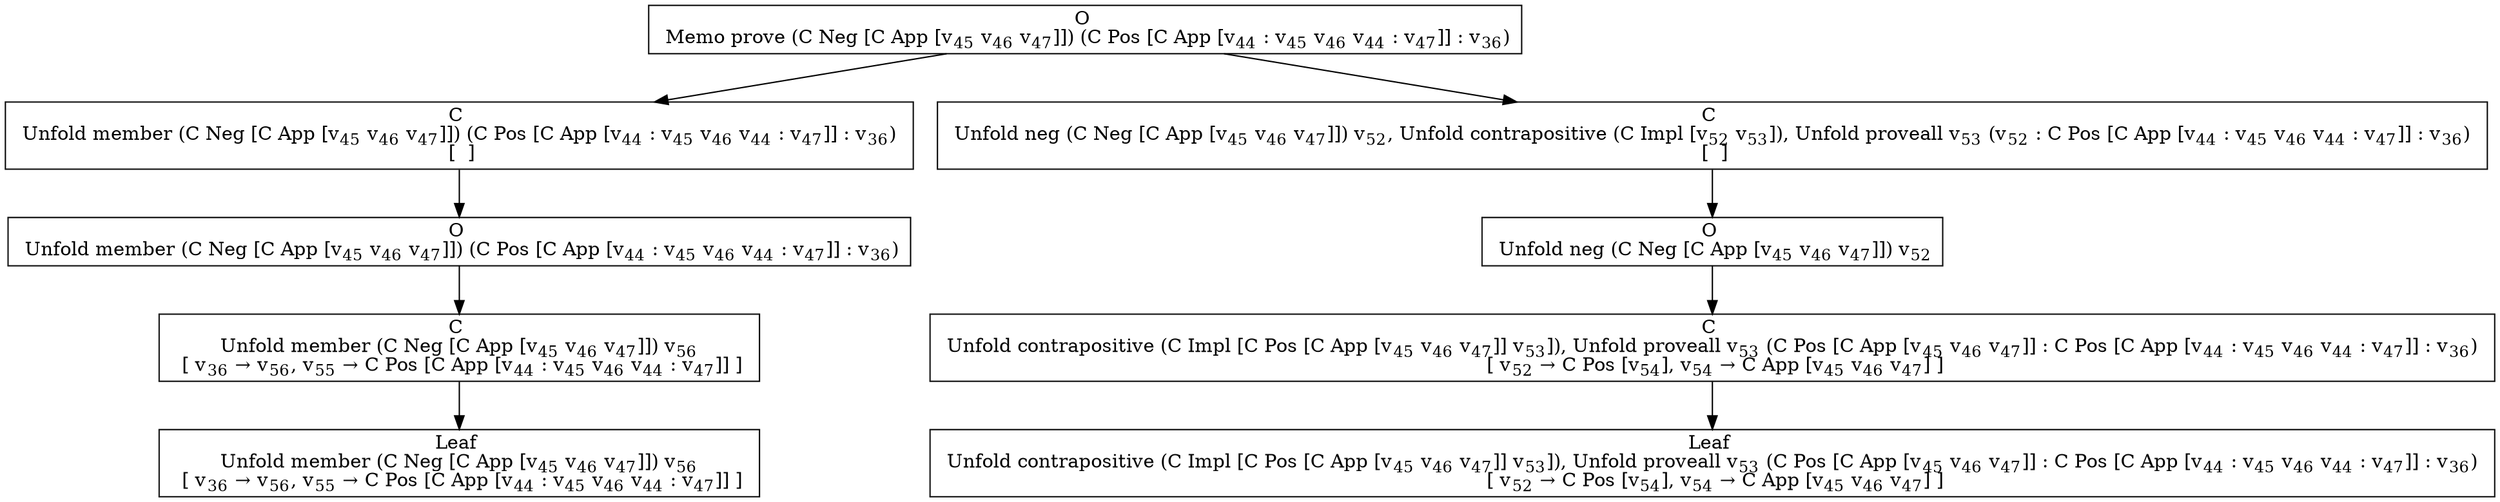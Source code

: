 digraph {
    graph [rankdir=TB
          ,bgcolor=transparent];
    node [shape=box
         ,fillcolor=white
         ,style=filled];
    0 [label=<O <BR/> Memo prove (C Neg [C App [v<SUB>45</SUB> v<SUB>46</SUB> v<SUB>47</SUB>]]) (C Pos [C App [v<SUB>44</SUB> : v<SUB>45</SUB> v<SUB>46</SUB> v<SUB>44</SUB> : v<SUB>47</SUB>]] : v<SUB>36</SUB>)>];
    1 [label=<C <BR/> Unfold member (C Neg [C App [v<SUB>45</SUB> v<SUB>46</SUB> v<SUB>47</SUB>]]) (C Pos [C App [v<SUB>44</SUB> : v<SUB>45</SUB> v<SUB>46</SUB> v<SUB>44</SUB> : v<SUB>47</SUB>]] : v<SUB>36</SUB>) <BR/>  [  ] >];
    2 [label=<C <BR/> Unfold neg (C Neg [C App [v<SUB>45</SUB> v<SUB>46</SUB> v<SUB>47</SUB>]]) v<SUB>52</SUB>, Unfold contrapositive (C Impl [v<SUB>52</SUB> v<SUB>53</SUB>]), Unfold proveall v<SUB>53</SUB> (v<SUB>52</SUB> : C Pos [C App [v<SUB>44</SUB> : v<SUB>45</SUB> v<SUB>46</SUB> v<SUB>44</SUB> : v<SUB>47</SUB>]] : v<SUB>36</SUB>) <BR/>  [  ] >];
    3 [label=<O <BR/> Unfold member (C Neg [C App [v<SUB>45</SUB> v<SUB>46</SUB> v<SUB>47</SUB>]]) (C Pos [C App [v<SUB>44</SUB> : v<SUB>45</SUB> v<SUB>46</SUB> v<SUB>44</SUB> : v<SUB>47</SUB>]] : v<SUB>36</SUB>)>];
    4 [label=<C <BR/> Unfold member (C Neg [C App [v<SUB>45</SUB> v<SUB>46</SUB> v<SUB>47</SUB>]]) v<SUB>56</SUB> <BR/>  [ v<SUB>36</SUB> &rarr; v<SUB>56</SUB>, v<SUB>55</SUB> &rarr; C Pos [C App [v<SUB>44</SUB> : v<SUB>45</SUB> v<SUB>46</SUB> v<SUB>44</SUB> : v<SUB>47</SUB>]] ] >];
    5 [label=<Leaf <BR/> Unfold member (C Neg [C App [v<SUB>45</SUB> v<SUB>46</SUB> v<SUB>47</SUB>]]) v<SUB>56</SUB> <BR/>  [ v<SUB>36</SUB> &rarr; v<SUB>56</SUB>, v<SUB>55</SUB> &rarr; C Pos [C App [v<SUB>44</SUB> : v<SUB>45</SUB> v<SUB>46</SUB> v<SUB>44</SUB> : v<SUB>47</SUB>]] ] >];
    6 [label=<O <BR/> Unfold neg (C Neg [C App [v<SUB>45</SUB> v<SUB>46</SUB> v<SUB>47</SUB>]]) v<SUB>52</SUB>>];
    7 [label=<C <BR/> Unfold contrapositive (C Impl [C Pos [C App [v<SUB>45</SUB> v<SUB>46</SUB> v<SUB>47</SUB>]] v<SUB>53</SUB>]), Unfold proveall v<SUB>53</SUB> (C Pos [C App [v<SUB>45</SUB> v<SUB>46</SUB> v<SUB>47</SUB>]] : C Pos [C App [v<SUB>44</SUB> : v<SUB>45</SUB> v<SUB>46</SUB> v<SUB>44</SUB> : v<SUB>47</SUB>]] : v<SUB>36</SUB>) <BR/>  [ v<SUB>52</SUB> &rarr; C Pos [v<SUB>54</SUB>], v<SUB>54</SUB> &rarr; C App [v<SUB>45</SUB> v<SUB>46</SUB> v<SUB>47</SUB>] ] >];
    8 [label=<Leaf <BR/> Unfold contrapositive (C Impl [C Pos [C App [v<SUB>45</SUB> v<SUB>46</SUB> v<SUB>47</SUB>]] v<SUB>53</SUB>]), Unfold proveall v<SUB>53</SUB> (C Pos [C App [v<SUB>45</SUB> v<SUB>46</SUB> v<SUB>47</SUB>]] : C Pos [C App [v<SUB>44</SUB> : v<SUB>45</SUB> v<SUB>46</SUB> v<SUB>44</SUB> : v<SUB>47</SUB>]] : v<SUB>36</SUB>) <BR/>  [ v<SUB>52</SUB> &rarr; C Pos [v<SUB>54</SUB>], v<SUB>54</SUB> &rarr; C App [v<SUB>45</SUB> v<SUB>46</SUB> v<SUB>47</SUB>] ] >];
    0 -> 1 [label=""];
    0 -> 2 [label=""];
    1 -> 3 [label=""];
    2 -> 6 [label=""];
    3 -> 4 [label=""];
    4 -> 5 [label=""];
    6 -> 7 [label=""];
    7 -> 8 [label=""];
}